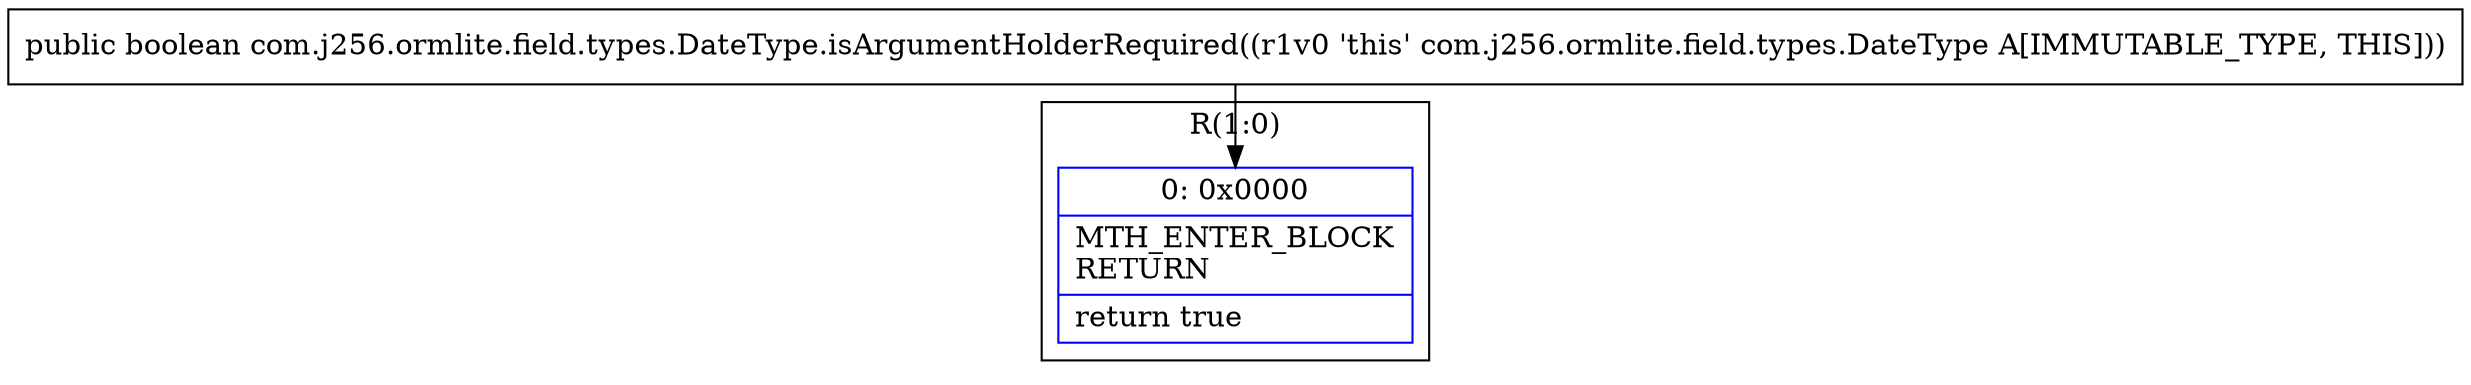 digraph "CFG forcom.j256.ormlite.field.types.DateType.isArgumentHolderRequired()Z" {
subgraph cluster_Region_677808192 {
label = "R(1:0)";
node [shape=record,color=blue];
Node_0 [shape=record,label="{0\:\ 0x0000|MTH_ENTER_BLOCK\lRETURN\l|return true\l}"];
}
MethodNode[shape=record,label="{public boolean com.j256.ormlite.field.types.DateType.isArgumentHolderRequired((r1v0 'this' com.j256.ormlite.field.types.DateType A[IMMUTABLE_TYPE, THIS])) }"];
MethodNode -> Node_0;
}

